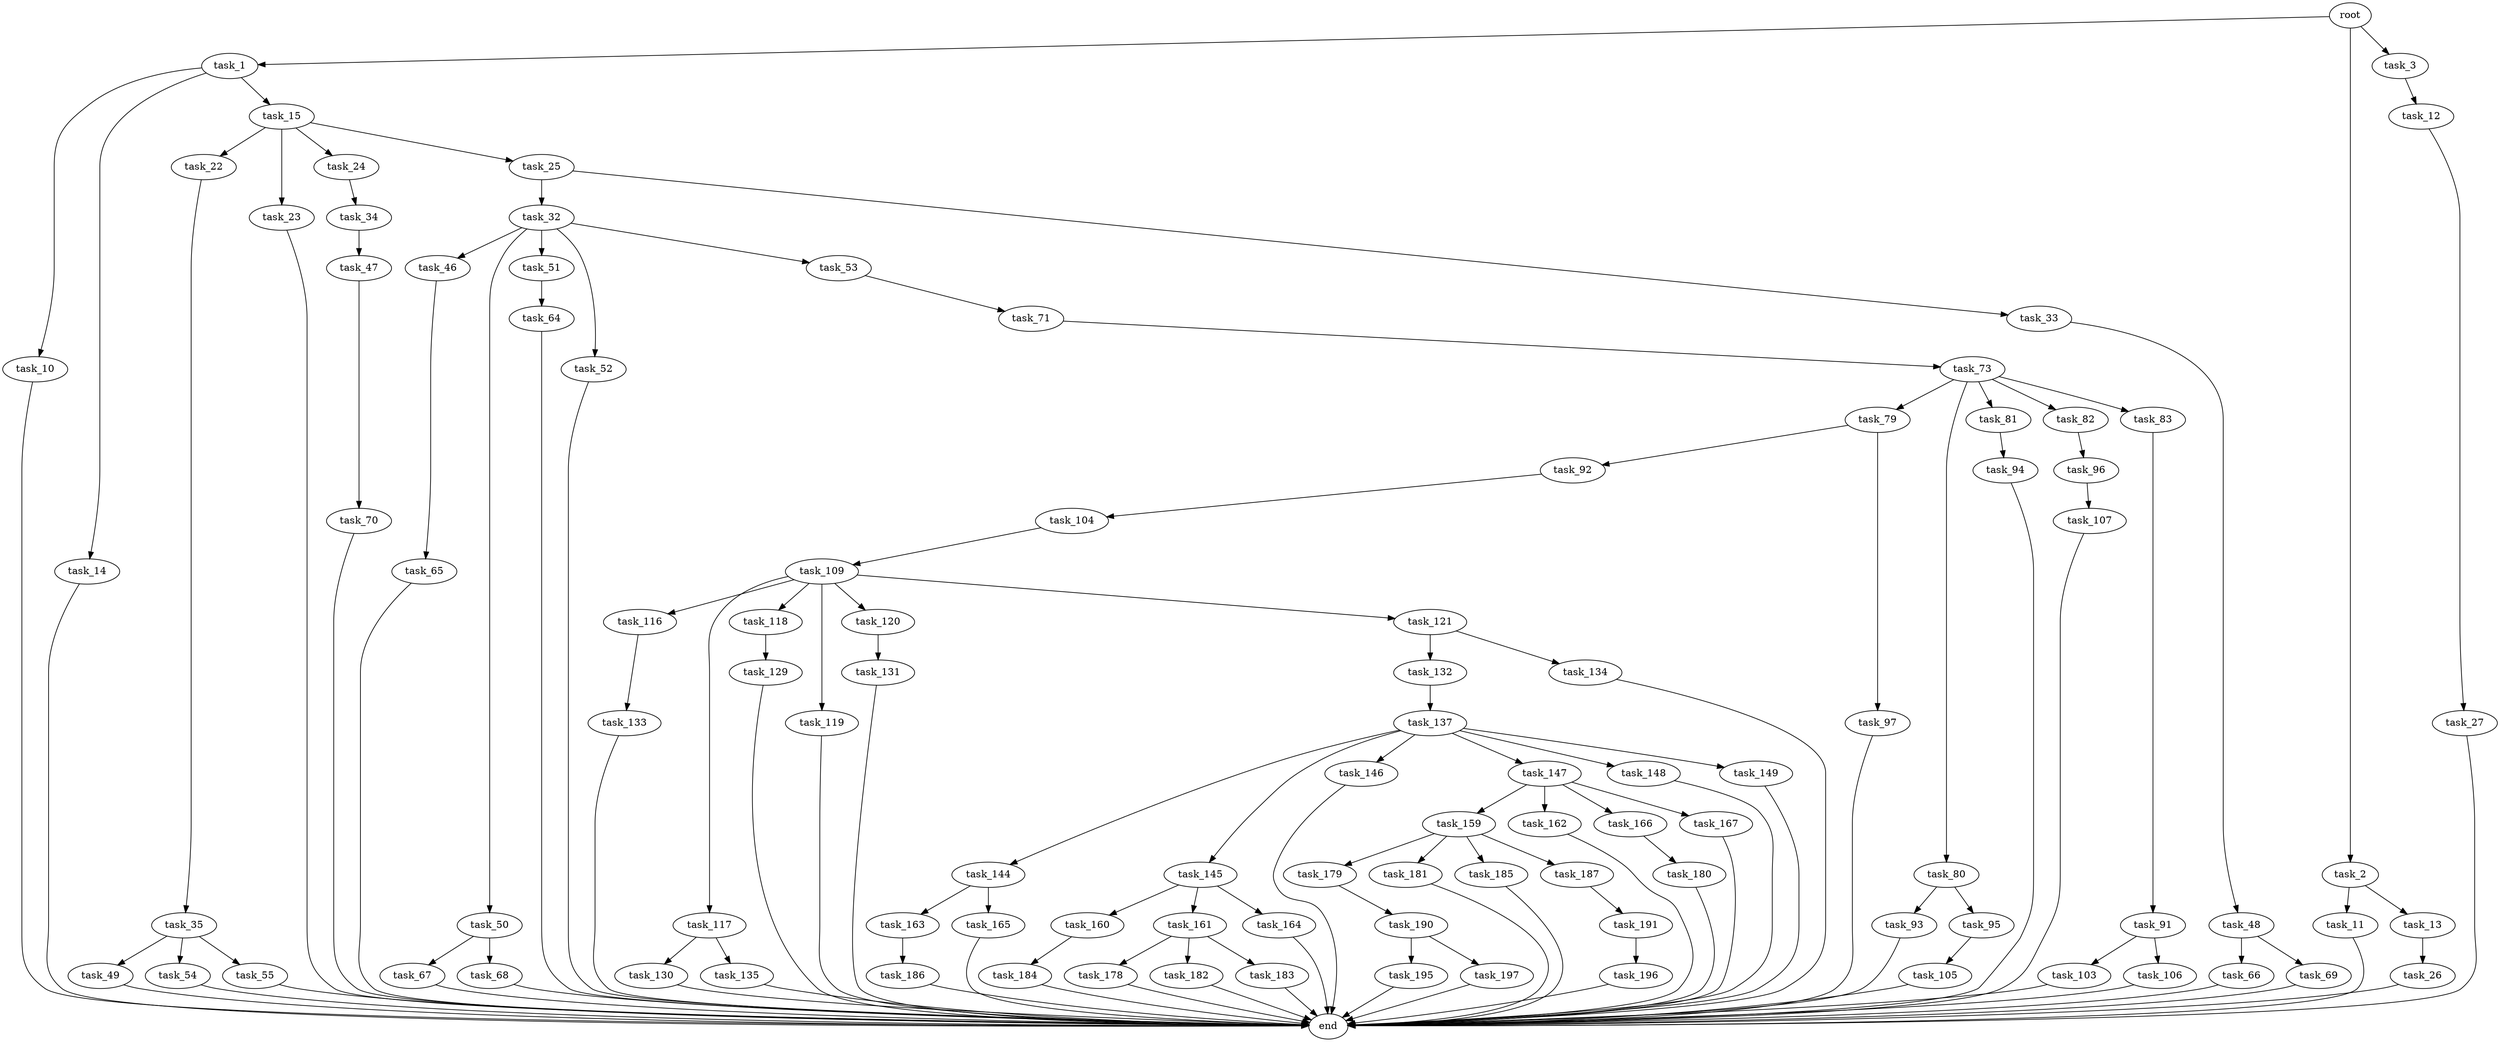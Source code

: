 digraph G {
  root [size="0.000000"];
  task_1 [size="368293445632.000000"];
  task_2 [size="424210178288.000000"];
  task_3 [size="12589002801.000000"];
  task_10 [size="1179688571.000000"];
  task_14 [size="4315083498.000000"];
  task_15 [size="34003198680.000000"];
  task_11 [size="68719476736.000000"];
  task_13 [size="6959329542.000000"];
  task_12 [size="35509044076.000000"];
  end [size="0.000000"];
  task_27 [size="231928233984.000000"];
  task_26 [size="549755813888.000000"];
  task_22 [size="28991029248.000000"];
  task_23 [size="14350570571.000000"];
  task_24 [size="1942543580.000000"];
  task_25 [size="547016480.000000"];
  task_35 [size="1073741824000.000000"];
  task_34 [size="8589934592.000000"];
  task_32 [size="231928233984.000000"];
  task_33 [size="107038022271.000000"];
  task_46 [size="154990049864.000000"];
  task_50 [size="68719476736.000000"];
  task_51 [size="1073741824000.000000"];
  task_52 [size="4145631407.000000"];
  task_53 [size="1340684574.000000"];
  task_48 [size="368293445632.000000"];
  task_47 [size="68719476736.000000"];
  task_49 [size="1003985928839.000000"];
  task_54 [size="13245630156.000000"];
  task_55 [size="8708052212.000000"];
  task_65 [size="28991029248.000000"];
  task_70 [size="1073741824000.000000"];
  task_66 [size="157789744920.000000"];
  task_69 [size="16666131763.000000"];
  task_67 [size="1705664849.000000"];
  task_68 [size="641122948983.000000"];
  task_64 [size="1115342691.000000"];
  task_71 [size="28991029248.000000"];
  task_73 [size="1081461378972.000000"];
  task_79 [size="68719476736.000000"];
  task_80 [size="21052328266.000000"];
  task_81 [size="8589934592.000000"];
  task_82 [size="81938552244.000000"];
  task_83 [size="28457974825.000000"];
  task_92 [size="1073741824000.000000"];
  task_97 [size="25730050346.000000"];
  task_93 [size="368293445632.000000"];
  task_95 [size="231928233984.000000"];
  task_94 [size="376092357259.000000"];
  task_96 [size="134217728000.000000"];
  task_91 [size="18777420206.000000"];
  task_103 [size="865528103324.000000"];
  task_106 [size="18852632516.000000"];
  task_104 [size="13597584729.000000"];
  task_105 [size="13310093800.000000"];
  task_107 [size="760297970028.000000"];
  task_109 [size="131782310847.000000"];
  task_116 [size="38114544284.000000"];
  task_117 [size="4703796080.000000"];
  task_118 [size="1073741824000.000000"];
  task_119 [size="264449462420.000000"];
  task_120 [size="110429598076.000000"];
  task_121 [size="368293445632.000000"];
  task_133 [size="4643876936.000000"];
  task_130 [size="1073741824000.000000"];
  task_135 [size="231928233984.000000"];
  task_129 [size="163439214984.000000"];
  task_131 [size="1073741824000.000000"];
  task_132 [size="37321765586.000000"];
  task_134 [size="68719476736.000000"];
  task_137 [size="2996085998.000000"];
  task_144 [size="10540317502.000000"];
  task_145 [size="8589934592.000000"];
  task_146 [size="1286052242092.000000"];
  task_147 [size="782757789696.000000"];
  task_148 [size="220683657457.000000"];
  task_149 [size="389935187978.000000"];
  task_163 [size="511384339393.000000"];
  task_165 [size="8589934592.000000"];
  task_160 [size="43947625443.000000"];
  task_161 [size="231928233984.000000"];
  task_164 [size="48674856000.000000"];
  task_159 [size="46797740957.000000"];
  task_162 [size="15973594208.000000"];
  task_166 [size="22230398418.000000"];
  task_167 [size="34256518434.000000"];
  task_179 [size="49875052003.000000"];
  task_181 [size="92870342028.000000"];
  task_185 [size="20780021793.000000"];
  task_187 [size="49361609244.000000"];
  task_184 [size="88531240571.000000"];
  task_178 [size="134217728000.000000"];
  task_182 [size="382667059411.000000"];
  task_183 [size="507876657492.000000"];
  task_186 [size="549755813888.000000"];
  task_180 [size="5886256023.000000"];
  task_190 [size="112693423451.000000"];
  task_191 [size="288716251156.000000"];
  task_195 [size="17048260629.000000"];
  task_197 [size="3240155955.000000"];
  task_196 [size="28991029248.000000"];

  root -> task_1 [size="1.000000"];
  root -> task_2 [size="1.000000"];
  root -> task_3 [size="1.000000"];
  task_1 -> task_10 [size="411041792.000000"];
  task_1 -> task_14 [size="411041792.000000"];
  task_1 -> task_15 [size="411041792.000000"];
  task_2 -> task_11 [size="301989888.000000"];
  task_2 -> task_13 [size="301989888.000000"];
  task_3 -> task_12 [size="301989888.000000"];
  task_10 -> end [size="1.000000"];
  task_14 -> end [size="1.000000"];
  task_15 -> task_22 [size="134217728.000000"];
  task_15 -> task_23 [size="134217728.000000"];
  task_15 -> task_24 [size="134217728.000000"];
  task_15 -> task_25 [size="134217728.000000"];
  task_11 -> end [size="1.000000"];
  task_13 -> task_26 [size="301989888.000000"];
  task_12 -> task_27 [size="33554432.000000"];
  task_27 -> end [size="1.000000"];
  task_26 -> end [size="1.000000"];
  task_22 -> task_35 [size="75497472.000000"];
  task_23 -> end [size="1.000000"];
  task_24 -> task_34 [size="33554432.000000"];
  task_25 -> task_32 [size="33554432.000000"];
  task_25 -> task_33 [size="33554432.000000"];
  task_35 -> task_49 [size="838860800.000000"];
  task_35 -> task_54 [size="838860800.000000"];
  task_35 -> task_55 [size="838860800.000000"];
  task_34 -> task_47 [size="33554432.000000"];
  task_32 -> task_46 [size="301989888.000000"];
  task_32 -> task_50 [size="301989888.000000"];
  task_32 -> task_51 [size="301989888.000000"];
  task_32 -> task_52 [size="301989888.000000"];
  task_32 -> task_53 [size="301989888.000000"];
  task_33 -> task_48 [size="75497472.000000"];
  task_46 -> task_65 [size="536870912.000000"];
  task_50 -> task_67 [size="134217728.000000"];
  task_50 -> task_68 [size="134217728.000000"];
  task_51 -> task_64 [size="838860800.000000"];
  task_52 -> end [size="1.000000"];
  task_53 -> task_71 [size="33554432.000000"];
  task_48 -> task_66 [size="411041792.000000"];
  task_48 -> task_69 [size="411041792.000000"];
  task_47 -> task_70 [size="134217728.000000"];
  task_49 -> end [size="1.000000"];
  task_54 -> end [size="1.000000"];
  task_55 -> end [size="1.000000"];
  task_65 -> end [size="1.000000"];
  task_70 -> end [size="1.000000"];
  task_66 -> end [size="1.000000"];
  task_69 -> end [size="1.000000"];
  task_67 -> end [size="1.000000"];
  task_68 -> end [size="1.000000"];
  task_64 -> end [size="1.000000"];
  task_71 -> task_73 [size="75497472.000000"];
  task_73 -> task_79 [size="679477248.000000"];
  task_73 -> task_80 [size="679477248.000000"];
  task_73 -> task_81 [size="679477248.000000"];
  task_73 -> task_82 [size="679477248.000000"];
  task_73 -> task_83 [size="679477248.000000"];
  task_79 -> task_92 [size="134217728.000000"];
  task_79 -> task_97 [size="134217728.000000"];
  task_80 -> task_93 [size="536870912.000000"];
  task_80 -> task_95 [size="536870912.000000"];
  task_81 -> task_94 [size="33554432.000000"];
  task_82 -> task_96 [size="134217728.000000"];
  task_83 -> task_91 [size="679477248.000000"];
  task_92 -> task_104 [size="838860800.000000"];
  task_97 -> end [size="1.000000"];
  task_93 -> end [size="1.000000"];
  task_95 -> task_105 [size="301989888.000000"];
  task_94 -> end [size="1.000000"];
  task_96 -> task_107 [size="209715200.000000"];
  task_91 -> task_103 [size="838860800.000000"];
  task_91 -> task_106 [size="838860800.000000"];
  task_103 -> end [size="1.000000"];
  task_106 -> end [size="1.000000"];
  task_104 -> task_109 [size="411041792.000000"];
  task_105 -> end [size="1.000000"];
  task_107 -> end [size="1.000000"];
  task_109 -> task_116 [size="209715200.000000"];
  task_109 -> task_117 [size="209715200.000000"];
  task_109 -> task_118 [size="209715200.000000"];
  task_109 -> task_119 [size="209715200.000000"];
  task_109 -> task_120 [size="209715200.000000"];
  task_109 -> task_121 [size="209715200.000000"];
  task_116 -> task_133 [size="838860800.000000"];
  task_117 -> task_130 [size="536870912.000000"];
  task_117 -> task_135 [size="536870912.000000"];
  task_118 -> task_129 [size="838860800.000000"];
  task_119 -> end [size="1.000000"];
  task_120 -> task_131 [size="75497472.000000"];
  task_121 -> task_132 [size="411041792.000000"];
  task_121 -> task_134 [size="411041792.000000"];
  task_133 -> end [size="1.000000"];
  task_130 -> end [size="1.000000"];
  task_135 -> end [size="1.000000"];
  task_129 -> end [size="1.000000"];
  task_131 -> end [size="1.000000"];
  task_132 -> task_137 [size="679477248.000000"];
  task_134 -> end [size="1.000000"];
  task_137 -> task_144 [size="209715200.000000"];
  task_137 -> task_145 [size="209715200.000000"];
  task_137 -> task_146 [size="209715200.000000"];
  task_137 -> task_147 [size="209715200.000000"];
  task_137 -> task_148 [size="209715200.000000"];
  task_137 -> task_149 [size="209715200.000000"];
  task_144 -> task_163 [size="209715200.000000"];
  task_144 -> task_165 [size="209715200.000000"];
  task_145 -> task_160 [size="33554432.000000"];
  task_145 -> task_161 [size="33554432.000000"];
  task_145 -> task_164 [size="33554432.000000"];
  task_146 -> end [size="1.000000"];
  task_147 -> task_159 [size="679477248.000000"];
  task_147 -> task_162 [size="679477248.000000"];
  task_147 -> task_166 [size="679477248.000000"];
  task_147 -> task_167 [size="679477248.000000"];
  task_148 -> end [size="1.000000"];
  task_149 -> end [size="1.000000"];
  task_163 -> task_186 [size="838860800.000000"];
  task_165 -> end [size="1.000000"];
  task_160 -> task_184 [size="75497472.000000"];
  task_161 -> task_178 [size="301989888.000000"];
  task_161 -> task_182 [size="301989888.000000"];
  task_161 -> task_183 [size="301989888.000000"];
  task_164 -> end [size="1.000000"];
  task_159 -> task_179 [size="33554432.000000"];
  task_159 -> task_181 [size="33554432.000000"];
  task_159 -> task_185 [size="33554432.000000"];
  task_159 -> task_187 [size="33554432.000000"];
  task_162 -> end [size="1.000000"];
  task_166 -> task_180 [size="536870912.000000"];
  task_167 -> end [size="1.000000"];
  task_179 -> task_190 [size="838860800.000000"];
  task_181 -> end [size="1.000000"];
  task_185 -> end [size="1.000000"];
  task_187 -> task_191 [size="838860800.000000"];
  task_184 -> end [size="1.000000"];
  task_178 -> end [size="1.000000"];
  task_182 -> end [size="1.000000"];
  task_183 -> end [size="1.000000"];
  task_186 -> end [size="1.000000"];
  task_180 -> end [size="1.000000"];
  task_190 -> task_195 [size="301989888.000000"];
  task_190 -> task_197 [size="301989888.000000"];
  task_191 -> task_196 [size="679477248.000000"];
  task_195 -> end [size="1.000000"];
  task_197 -> end [size="1.000000"];
  task_196 -> end [size="1.000000"];
}
